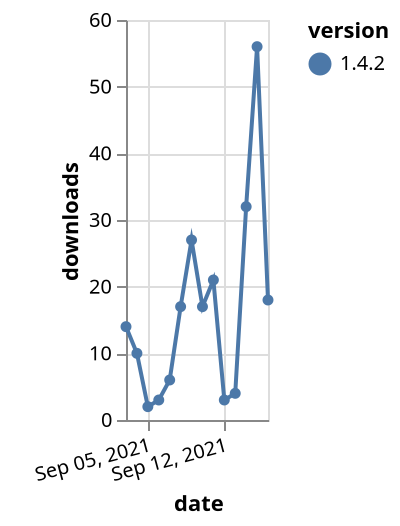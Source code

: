 {"$schema": "https://vega.github.io/schema/vega-lite/v5.json", "description": "A simple bar chart with embedded data.", "data": {"values": [{"date": "2021-09-03", "total": 77971, "delta": 14, "version": "1.4.2"}, {"date": "2021-09-04", "total": 77981, "delta": 10, "version": "1.4.2"}, {"date": "2021-09-05", "total": 77983, "delta": 2, "version": "1.4.2"}, {"date": "2021-09-06", "total": 77986, "delta": 3, "version": "1.4.2"}, {"date": "2021-09-07", "total": 77992, "delta": 6, "version": "1.4.2"}, {"date": "2021-09-08", "total": 78009, "delta": 17, "version": "1.4.2"}, {"date": "2021-09-09", "total": 78036, "delta": 27, "version": "1.4.2"}, {"date": "2021-09-10", "total": 78053, "delta": 17, "version": "1.4.2"}, {"date": "2021-09-11", "total": 78074, "delta": 21, "version": "1.4.2"}, {"date": "2021-09-12", "total": 78077, "delta": 3, "version": "1.4.2"}, {"date": "2021-09-13", "total": 78081, "delta": 4, "version": "1.4.2"}, {"date": "2021-09-14", "total": 78113, "delta": 32, "version": "1.4.2"}, {"date": "2021-09-15", "total": 78169, "delta": 56, "version": "1.4.2"}, {"date": "2021-09-16", "total": 78187, "delta": 18, "version": "1.4.2"}]}, "width": "container", "mark": {"type": "line", "point": {"filled": true}}, "encoding": {"x": {"field": "date", "type": "temporal", "timeUnit": "yearmonthdate", "title": "date", "axis": {"labelAngle": -15}}, "y": {"field": "delta", "type": "quantitative", "title": "downloads"}, "color": {"field": "version", "type": "nominal"}, "tooltip": {"field": "delta"}}}